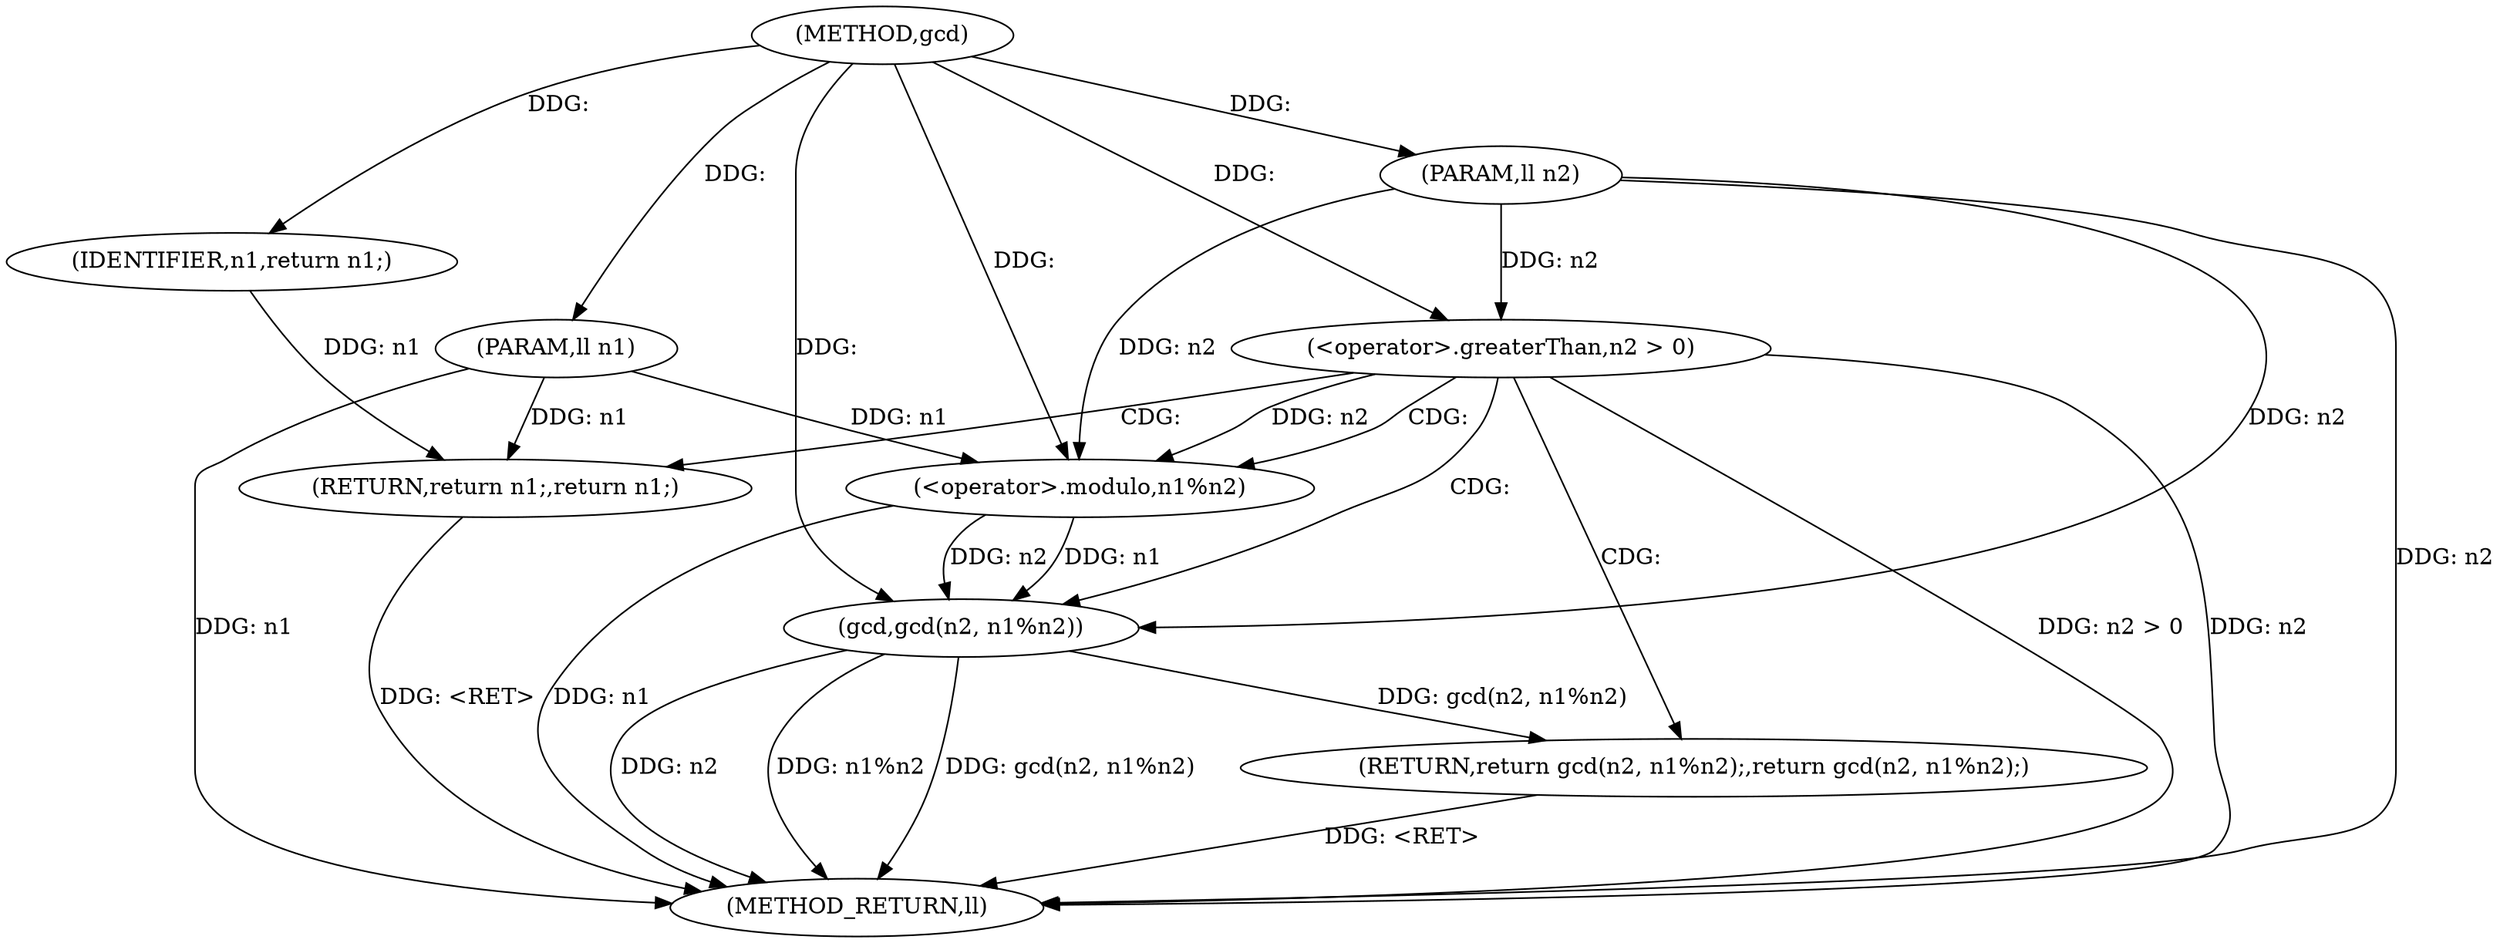 digraph "gcd" {  
"1000376" [label = "(METHOD,gcd)" ]
"1000393" [label = "(METHOD_RETURN,ll)" ]
"1000377" [label = "(PARAM,ll n1)" ]
"1000378" [label = "(PARAM,ll n2)" ]
"1000381" [label = "(<operator>.greaterThan,n2 > 0)" ]
"1000384" [label = "(RETURN,return gcd(n2, n1%n2);,return gcd(n2, n1%n2);)" ]
"1000385" [label = "(gcd,gcd(n2, n1%n2))" ]
"1000391" [label = "(RETURN,return n1;,return n1;)" ]
"1000392" [label = "(IDENTIFIER,n1,return n1;)" ]
"1000387" [label = "(<operator>.modulo,n1%n2)" ]
  "1000377" -> "1000393"  [ label = "DDG: n1"] 
  "1000378" -> "1000393"  [ label = "DDG: n2"] 
  "1000381" -> "1000393"  [ label = "DDG: n2"] 
  "1000381" -> "1000393"  [ label = "DDG: n2 > 0"] 
  "1000385" -> "1000393"  [ label = "DDG: n2"] 
  "1000387" -> "1000393"  [ label = "DDG: n1"] 
  "1000385" -> "1000393"  [ label = "DDG: n1%n2"] 
  "1000385" -> "1000393"  [ label = "DDG: gcd(n2, n1%n2)"] 
  "1000384" -> "1000393"  [ label = "DDG: <RET>"] 
  "1000391" -> "1000393"  [ label = "DDG: <RET>"] 
  "1000376" -> "1000377"  [ label = "DDG: "] 
  "1000376" -> "1000378"  [ label = "DDG: "] 
  "1000385" -> "1000384"  [ label = "DDG: gcd(n2, n1%n2)"] 
  "1000378" -> "1000381"  [ label = "DDG: n2"] 
  "1000376" -> "1000381"  [ label = "DDG: "] 
  "1000392" -> "1000391"  [ label = "DDG: n1"] 
  "1000377" -> "1000391"  [ label = "DDG: n1"] 
  "1000387" -> "1000385"  [ label = "DDG: n2"] 
  "1000378" -> "1000385"  [ label = "DDG: n2"] 
  "1000376" -> "1000385"  [ label = "DDG: "] 
  "1000387" -> "1000385"  [ label = "DDG: n1"] 
  "1000376" -> "1000392"  [ label = "DDG: "] 
  "1000377" -> "1000387"  [ label = "DDG: n1"] 
  "1000376" -> "1000387"  [ label = "DDG: "] 
  "1000381" -> "1000387"  [ label = "DDG: n2"] 
  "1000378" -> "1000387"  [ label = "DDG: n2"] 
  "1000381" -> "1000391"  [ label = "CDG: "] 
  "1000381" -> "1000387"  [ label = "CDG: "] 
  "1000381" -> "1000385"  [ label = "CDG: "] 
  "1000381" -> "1000384"  [ label = "CDG: "] 
}

